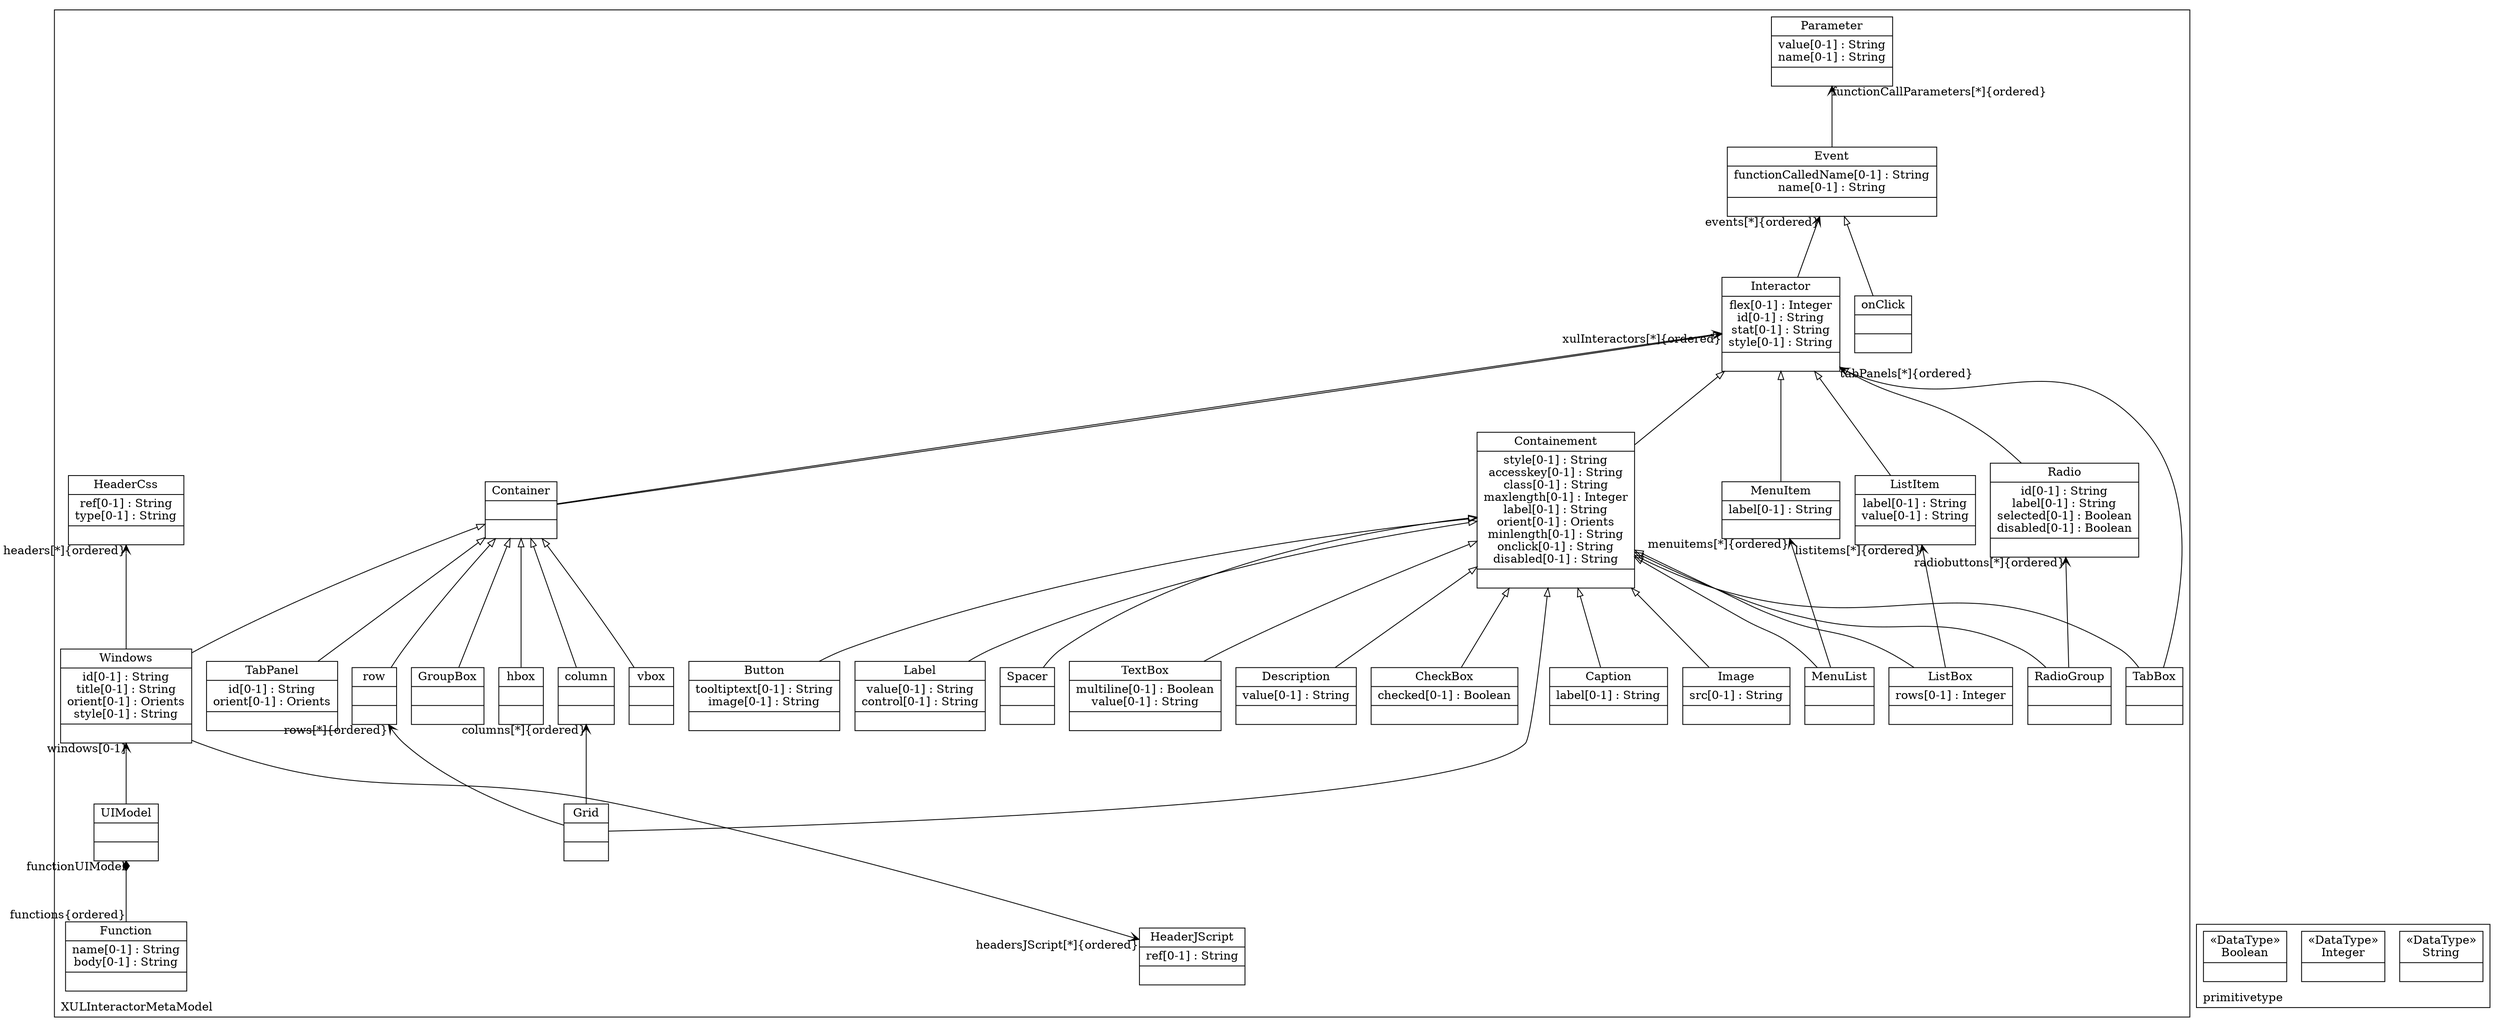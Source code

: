 digraph "KM3 Model in DOT" {
graph[rankdir=BT,labeljust=l,labelloc=t,nodeSep=0.75,compound=true];
 subgraph "cluster_XULInteractorMetaModel"{
labelloc=t
color=black
label=XULInteractorMetaModel
 node[shape=record];
UIModel[label="{UIModel| | }"]
 UIModel->Windows[arrowhead=vee,arrowtail=diamond,headlabel="windows[0-1]",group=Windows,minlen=2,constraint=true,]
;
 node[shape=record];
Windows[label="{Windows|id[0-1] : String\ntitle[0-1] : String\norient[0-1] : Orients\nstyle[0-1] : String| }"]
 Windows->HeaderCss[arrowhead=vee,arrowtail=diamond,headlabel="headers[*]{ordered}",group=HeaderCss,minlen=2,constraint=true,]
 Windows->HeaderJScript[arrowhead=vee,arrowtail=none,headlabel="headersJScript[*]{ordered}",group=HeaderJScript,minlen=2,constraint=false,]
 Windows->Container[arrowhead=onormal,group=Container,minlen=2,constraint=true,]
;
 node[shape=record];
Button[label="{Button|tooltiptext[0-1] : String\nimage[0-1] : String| }"]
 Button->Containement[arrowhead=onormal,group=Containement,minlen=2,constraint=true,]
;
 node[shape=record];
Image[label="{Image|src[0-1] : String| }"]
 Image->Containement[arrowhead=onormal,group=Containement,minlen=2,constraint=true,]
;
 node[shape=record];
RadioGroup[label="{RadioGroup| | }"]
 RadioGroup->Radio[arrowhead=vee,arrowtail=diamond,headlabel="radiobuttons[*]{ordered}",group=Radio,minlen=2,constraint=true,]
 RadioGroup->Containement[arrowhead=onormal,group=Containement,minlen=2,constraint=true,]
;
 node[shape=record];
Radio[label="{Radio|id[0-1] : String\nlabel[0-1] : String\nselected[0-1] : Boolean\ndisabled[0-1] : Boolean| }"]
 Radio->Interactor[arrowhead=onormal,group=Interactor,minlen=2,constraint=true,]
;
 node[shape=record];
ListBox[label="{ListBox|rows[0-1] : Integer| }"]
 ListBox->ListItem[arrowhead=vee,arrowtail=diamond,headlabel="listitems[*]{ordered}",group=ListItem,minlen=2,constraint=true,]
 ListBox->Containement[arrowhead=onormal,group=Containement,minlen=2,constraint=true,]
;
 node[shape=record];
ListItem[label="{ListItem|label[0-1] : String\nvalue[0-1] : String| }"]
 ListItem->Interactor[arrowhead=onormal,group=Interactor,minlen=2,constraint=true,]
;
 node[shape=record];
MenuList[label="{MenuList| | }"]
 MenuList->MenuItem[arrowhead=vee,arrowtail=diamond,headlabel="menuitems[*]{ordered}",group=MenuItem,minlen=2,constraint=true,]
 MenuList->Containement[arrowhead=onormal,group=Containement,minlen=2,constraint=true,]
;
 node[shape=record];
MenuItem[label="{MenuItem|label[0-1] : String| }"]
 MenuItem->Interactor[arrowhead=onormal,group=Interactor,minlen=2,constraint=true,]
;
 node[shape=record];
vbox[label="{vbox| | }"]
 vbox->Container[arrowhead=onormal,group=Container,minlen=2,constraint=true,]
;
 node[shape=record];
hbox[label="{hbox| | }"]
 hbox->Container[arrowhead=onormal,group=Container,minlen=2,constraint=true,]
;
 node[shape=record];
Containement[label="{Containement|style[0-1] : String\naccesskey[0-1] : String\nclass[0-1] : String\nmaxlength[0-1] : Integer\nlabel[0-1] : String\norient[0-1] : Orients\nminlength[0-1] : String\nonclick[0-1] : String\ndisabled[0-1] : String| }"]
 Containement->Interactor[arrowhead=onormal,group=Interactor,minlen=2,constraint=true,]
;
 node[shape=record];
GroupBox[label="{GroupBox| | }"]
 GroupBox->Container[arrowhead=onormal,group=Container,minlen=2,constraint=true,]
;
 node[shape=record];
Container[label="{Container| | }"]
 Container->Interactor[arrowhead=vee,arrowtail=diamond,headlabel="xulInteractors[*]{ordered}",group=Interactor,minlen=2,constraint=true,]
 Container->Interactor[arrowhead=onormal,group=Interactor,minlen=2,constraint=true,]
;
 node[shape=record];
Interactor[label="{Interactor|flex[0-1] : Integer\nid[0-1] : String\nstat[0-1] : String\nstyle[0-1] : String| }"]
 Interactor->Event[arrowhead=vee,arrowtail=diamond,headlabel="events[*]{ordered}",group=Event,minlen=2,constraint=true,]
;
 node[shape=record];
TabBox[label="{TabBox| | }"]
 TabBox->Interactor[arrowhead=vee,arrowtail=diamond,headlabel="tabPanels[*]{ordered}",group=Interactor,minlen=2,constraint=true,]
 TabBox->Containement[arrowhead=onormal,group=Containement,minlen=2,constraint=true,]
;
 node[shape=record];
TextBox[label="{TextBox|multiline[0-1] : Boolean\nvalue[0-1] : String| }"]
 TextBox->Containement[arrowhead=onormal,group=Containement,minlen=2,constraint=true,]
;
 node[shape=record];
Spacer[label="{Spacer| | }"]
 Spacer->Containement[arrowhead=onormal,group=Containement,minlen=2,constraint=true,]
;
 node[shape=record];
Label[label="{Label|value[0-1] : String\ncontrol[0-1] : String| }"]
 Label->Containement[arrowhead=onormal,group=Containement,minlen=2,constraint=true,]
;
 node[shape=record];
Grid[label="{Grid| | }"]
 Grid->column[arrowhead=vee,arrowtail=diamond,headlabel="columns[*]{ordered}",group=column,minlen=2,constraint=true,]
 Grid->row[arrowhead=vee,arrowtail=diamond,headlabel="rows[*]{ordered}",group=row,minlen=2,constraint=true,]
 Grid->Containement[arrowhead=onormal,group=Containement,minlen=2,constraint=true,]
;
 node[shape=record];
row[label="{row| | }"]
 row->Container[arrowhead=onormal,group=Container,minlen=2,constraint=true,]
;
 node[shape=record];
column[label="{column| | }"]
 column->Container[arrowhead=onormal,group=Container,minlen=2,constraint=true,]
;
 node[shape=record];
CheckBox[label="{CheckBox|checked[0-1] : Boolean| }"]
 CheckBox->Containement[arrowhead=onormal,group=Containement,minlen=2,constraint=true,]
;
 node[shape=record];
Caption[label="{Caption|label[0-1] : String| }"]
 Caption->Containement[arrowhead=onormal,group=Containement,minlen=2,constraint=true,]
;
 node[shape=record];
Description[label="{Description|value[0-1] : String| }"]
 Description->Containement[arrowhead=onormal,group=Containement,minlen=2,constraint=true,]
;
 node[shape=record];
HeaderCss[label="{HeaderCss|ref[0-1] : String\ntype[0-1] : String| }"]
;
 node[shape=record];
HeaderJScript[label="{HeaderJScript|ref[0-1] : String| }"]
;
 node[shape=record];
TabPanel[label="{TabPanel|id[0-1] : String\norient[0-1] : Orients| }"]
 TabPanel->Container[arrowhead=onormal,group=Container,minlen=2,constraint=true,]
;
 node[shape=record];
Event[label="{Event|functionCalledName[0-1] : String\nname[0-1] : String| }"]
 Event->Parameter[arrowhead=vee,arrowtail=diamond,headlabel="functionCallParameters[*]{ordered}",group=Parameter,minlen=2,constraint=true,]
;
 node[shape=record];
Parameter[label="{Parameter|value[0-1] : String\nname[0-1] : String| }"]
;
 node[shape=record];
onClick[label="{onClick| | }"]
 onClick->Event[arrowhead=onormal,group=Event,minlen=2,constraint=true,]
;
 node[shape=record];
Function[label="{Function|name[0-1] : String\nbody[0-1] : String| }"]
 Function->UIModel[arrowhead=diamond,arrowtail=none,headlabel="functionUIModel",taillabel="functions{ordered}",group=UIModel,minlen=2,constraint=true,]
;

} subgraph "cluster_primitivetype"{
labelloc=t
color=black
label=primitivetype
 node[shape=record];
String[label="{&#171;DataType&#187;\nString|}"]
;
 node[shape=record];
Integer[label="{&#171;DataType&#187;\nInteger|}"]
;
 node[shape=record];
Boolean[label="{&#171;DataType&#187;\nBoolean|}"]
;

}
}